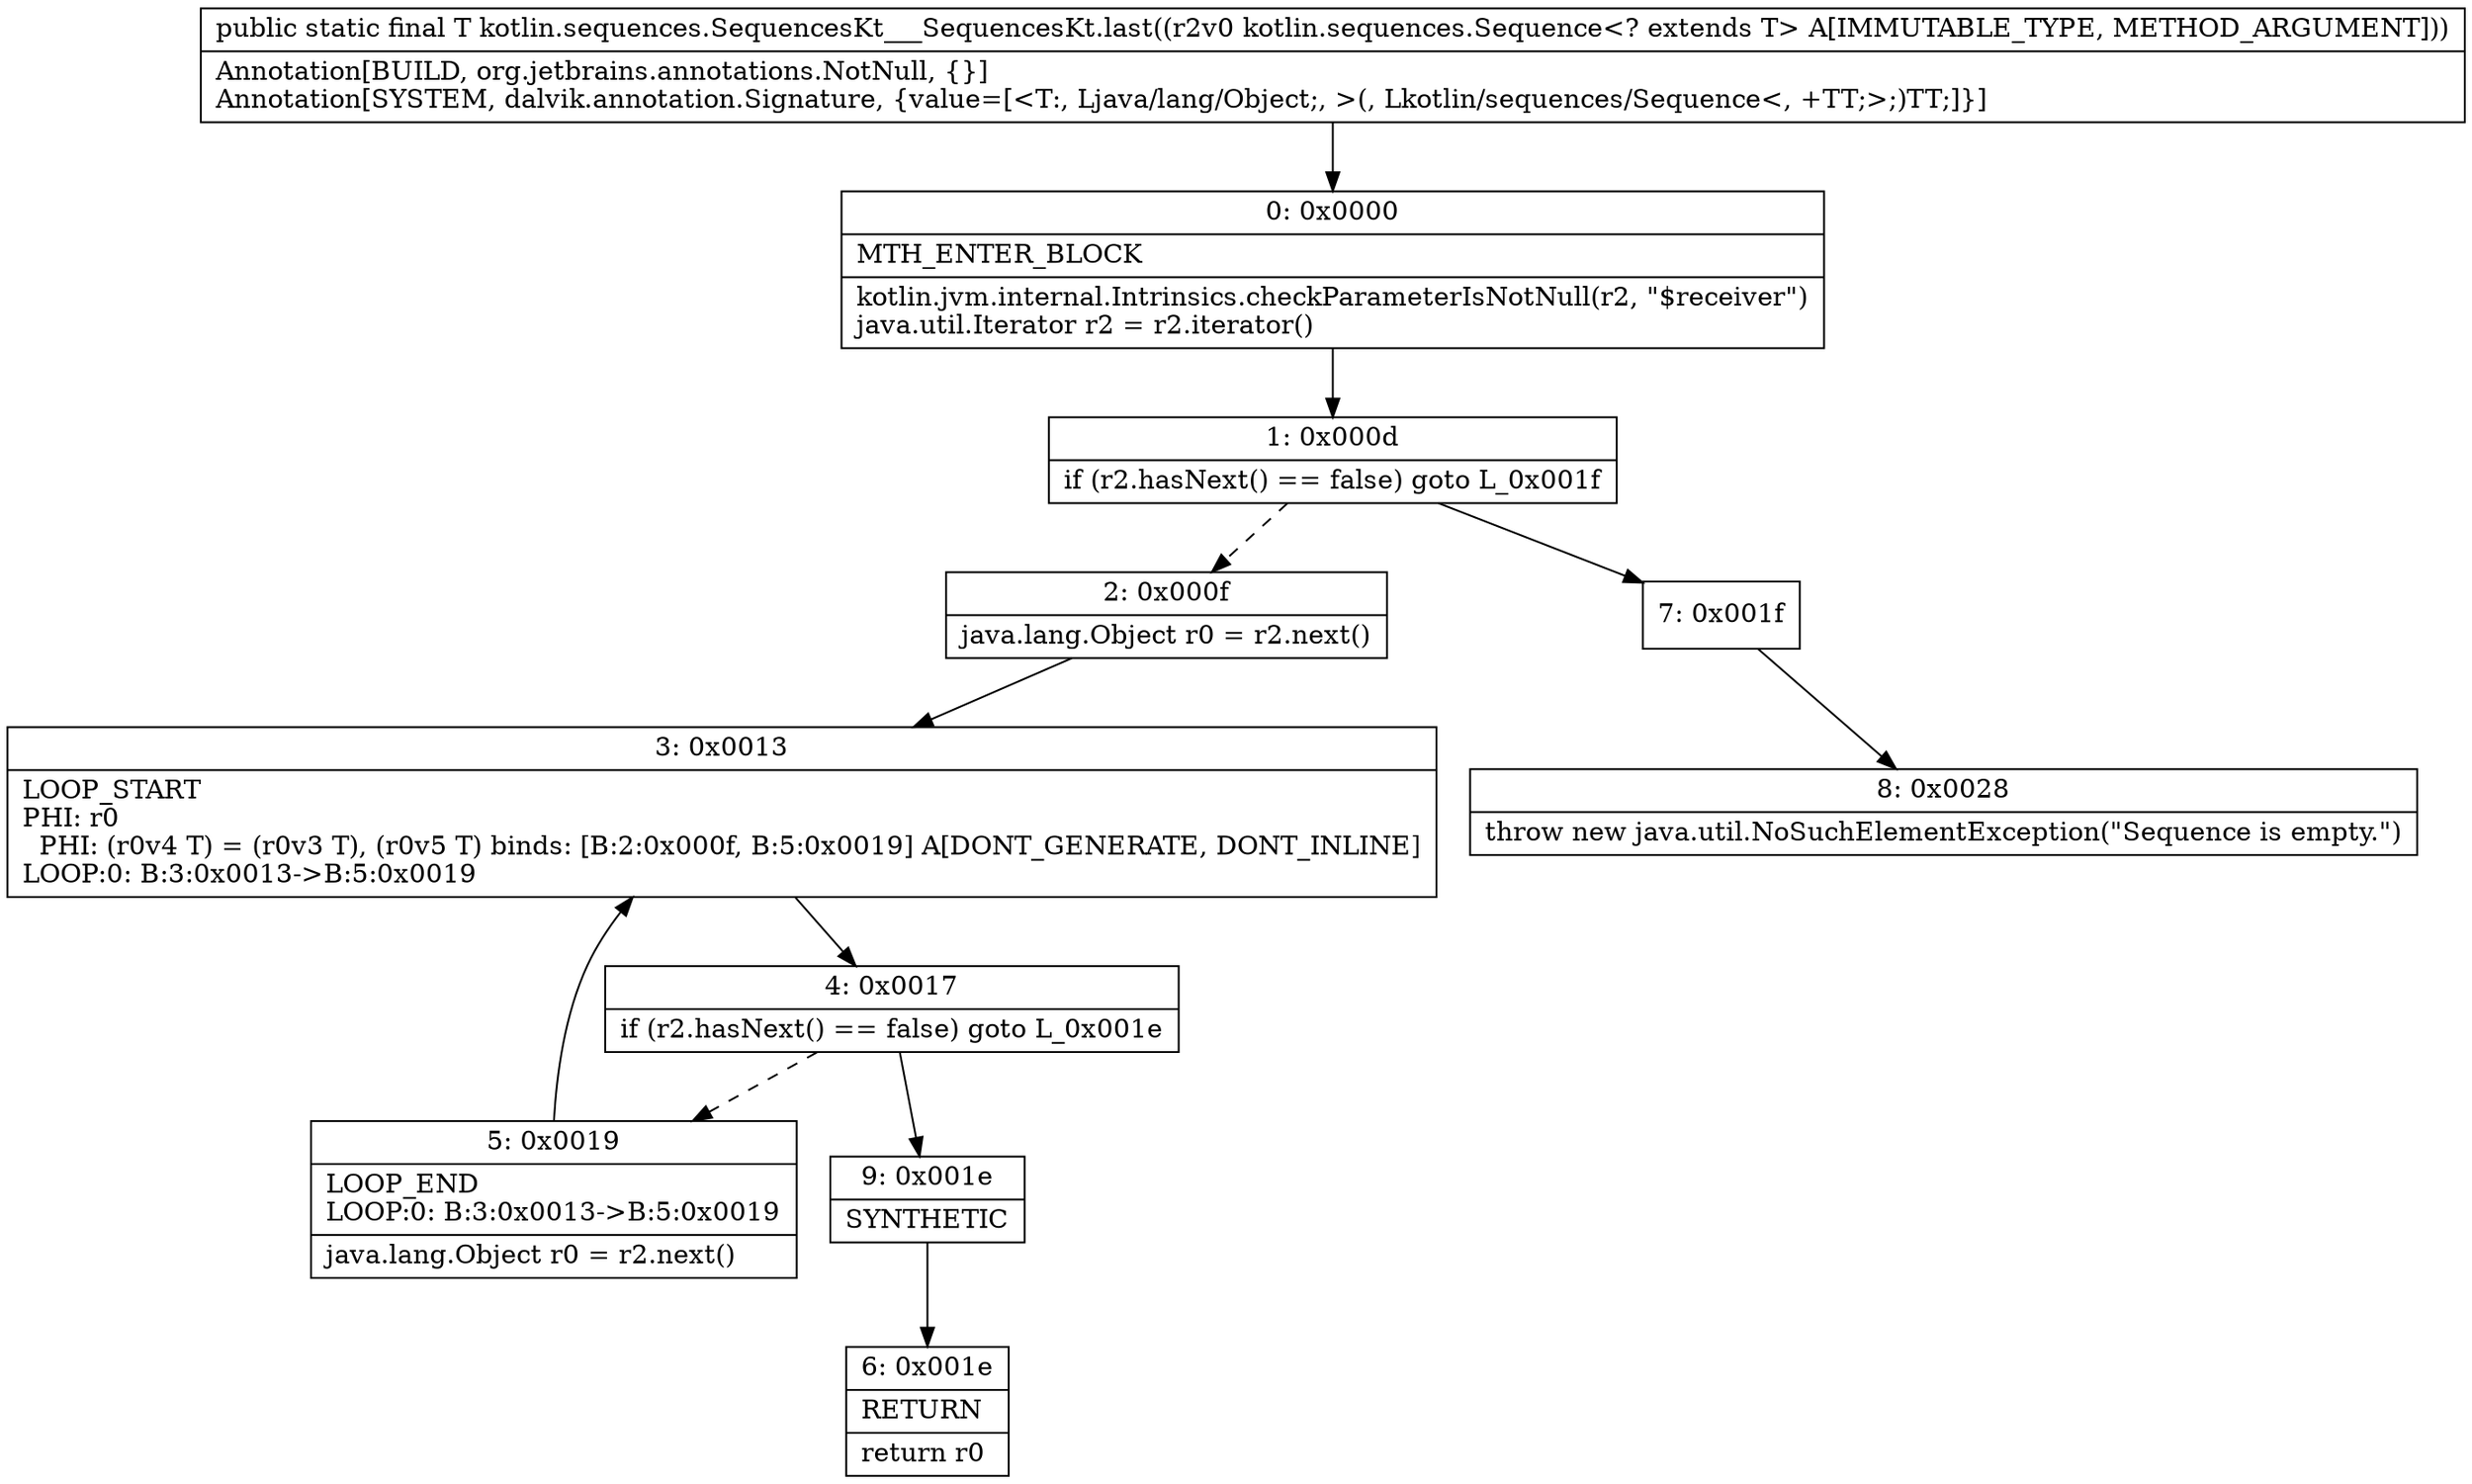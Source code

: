 digraph "CFG forkotlin.sequences.SequencesKt___SequencesKt.last(Lkotlin\/sequences\/Sequence;)Ljava\/lang\/Object;" {
Node_0 [shape=record,label="{0\:\ 0x0000|MTH_ENTER_BLOCK\l|kotlin.jvm.internal.Intrinsics.checkParameterIsNotNull(r2, \"$receiver\")\ljava.util.Iterator r2 = r2.iterator()\l}"];
Node_1 [shape=record,label="{1\:\ 0x000d|if (r2.hasNext() == false) goto L_0x001f\l}"];
Node_2 [shape=record,label="{2\:\ 0x000f|java.lang.Object r0 = r2.next()\l}"];
Node_3 [shape=record,label="{3\:\ 0x0013|LOOP_START\lPHI: r0 \l  PHI: (r0v4 T) = (r0v3 T), (r0v5 T) binds: [B:2:0x000f, B:5:0x0019] A[DONT_GENERATE, DONT_INLINE]\lLOOP:0: B:3:0x0013\-\>B:5:0x0019\l}"];
Node_4 [shape=record,label="{4\:\ 0x0017|if (r2.hasNext() == false) goto L_0x001e\l}"];
Node_5 [shape=record,label="{5\:\ 0x0019|LOOP_END\lLOOP:0: B:3:0x0013\-\>B:5:0x0019\l|java.lang.Object r0 = r2.next()\l}"];
Node_6 [shape=record,label="{6\:\ 0x001e|RETURN\l|return r0\l}"];
Node_7 [shape=record,label="{7\:\ 0x001f}"];
Node_8 [shape=record,label="{8\:\ 0x0028|throw new java.util.NoSuchElementException(\"Sequence is empty.\")\l}"];
Node_9 [shape=record,label="{9\:\ 0x001e|SYNTHETIC\l}"];
MethodNode[shape=record,label="{public static final T kotlin.sequences.SequencesKt___SequencesKt.last((r2v0 kotlin.sequences.Sequence\<? extends T\> A[IMMUTABLE_TYPE, METHOD_ARGUMENT]))  | Annotation[BUILD, org.jetbrains.annotations.NotNull, \{\}]\lAnnotation[SYSTEM, dalvik.annotation.Signature, \{value=[\<T:, Ljava\/lang\/Object;, \>(, Lkotlin\/sequences\/Sequence\<, +TT;\>;)TT;]\}]\l}"];
MethodNode -> Node_0;
Node_0 -> Node_1;
Node_1 -> Node_2[style=dashed];
Node_1 -> Node_7;
Node_2 -> Node_3;
Node_3 -> Node_4;
Node_4 -> Node_5[style=dashed];
Node_4 -> Node_9;
Node_5 -> Node_3;
Node_7 -> Node_8;
Node_9 -> Node_6;
}


